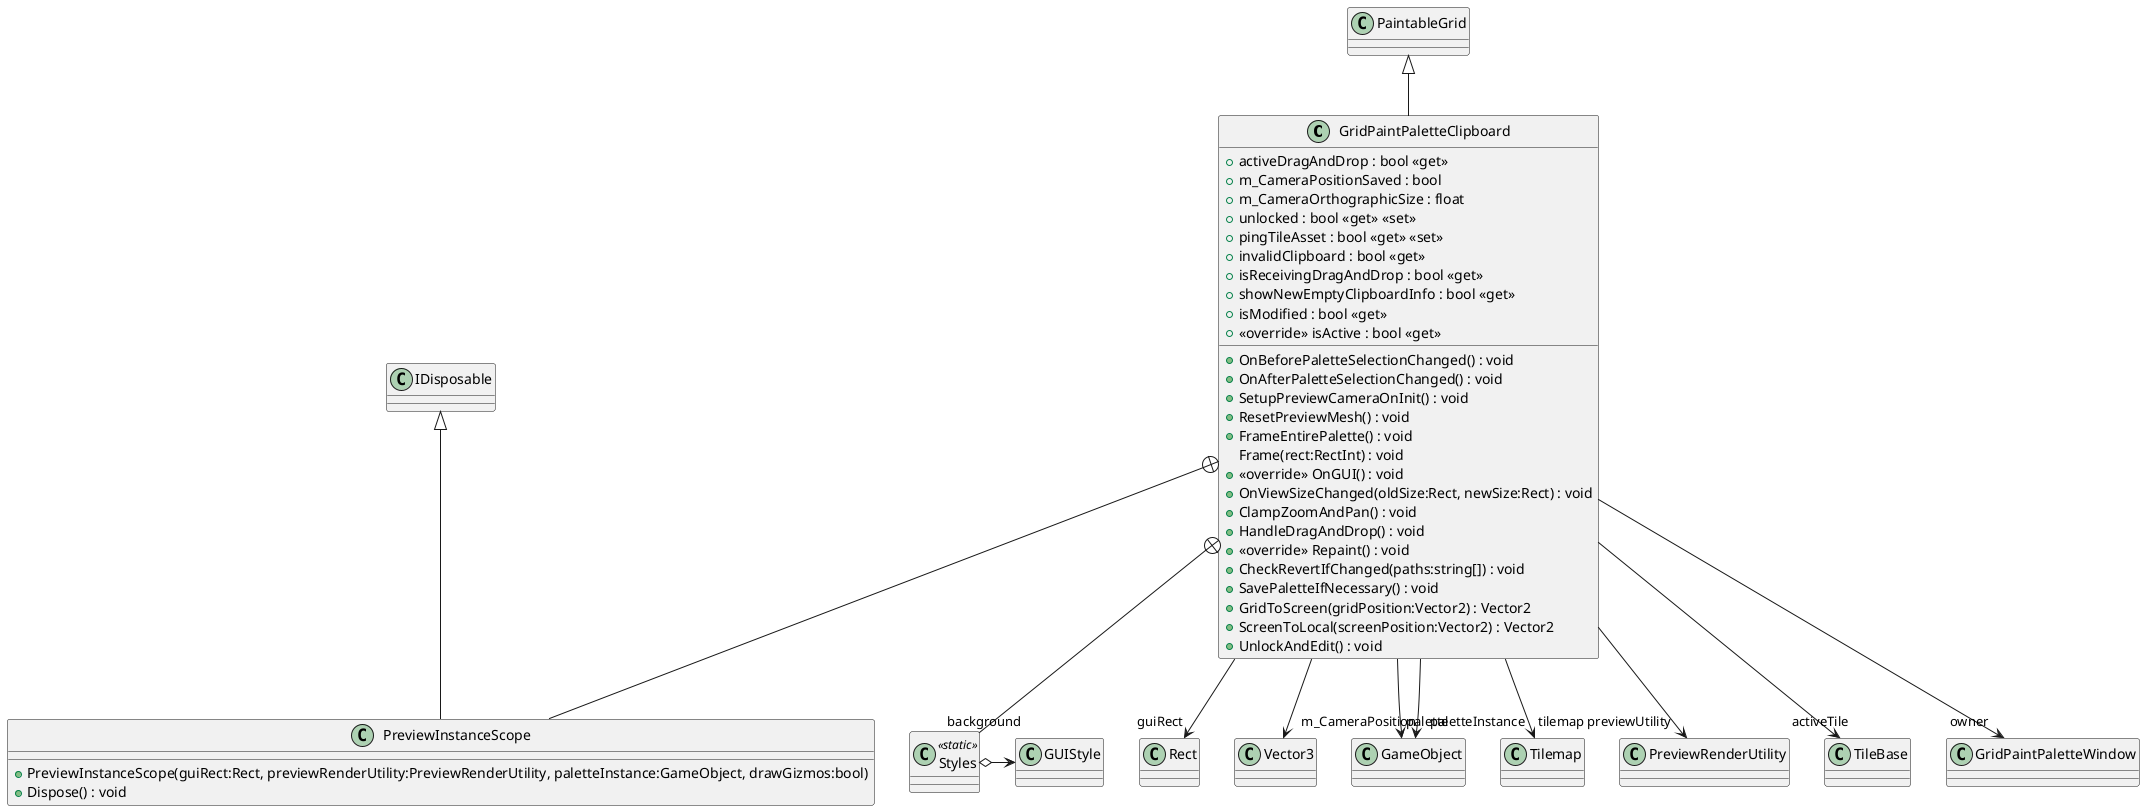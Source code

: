 @startuml
class GridPaintPaletteClipboard {
    + activeDragAndDrop : bool <<get>>
    + m_CameraPositionSaved : bool
    + m_CameraOrthographicSize : float
    + unlocked : bool <<get>> <<set>>
    + pingTileAsset : bool <<get>> <<set>>
    + invalidClipboard : bool <<get>>
    + isReceivingDragAndDrop : bool <<get>>
    + showNewEmptyClipboardInfo : bool <<get>>
    + isModified : bool <<get>>
    + OnBeforePaletteSelectionChanged() : void
    + OnAfterPaletteSelectionChanged() : void
    + SetupPreviewCameraOnInit() : void
    + ResetPreviewMesh() : void
    + FrameEntirePalette() : void
    Frame(rect:RectInt) : void
    + <<override>> OnGUI() : void
    + OnViewSizeChanged(oldSize:Rect, newSize:Rect) : void
    + ClampZoomAndPan() : void
    + HandleDragAndDrop() : void
    + <<override>> Repaint() : void
    + <<override>> isActive : bool <<get>>
    + CheckRevertIfChanged(paths:string[]) : void
    + SavePaletteIfNecessary() : void
    + GridToScreen(gridPosition:Vector2) : Vector2
    + ScreenToLocal(screenPosition:Vector2) : Vector2
    + UnlockAndEdit() : void
}
class Styles <<static>> {
}
class PreviewInstanceScope {
    + PreviewInstanceScope(guiRect:Rect, previewRenderUtility:PreviewRenderUtility, paletteInstance:GameObject, drawGizmos:bool)
    + Dispose() : void
}
PaintableGrid <|-- GridPaintPaletteClipboard
GridPaintPaletteClipboard --> "guiRect" Rect
GridPaintPaletteClipboard --> "m_CameraPosition" Vector3
GridPaintPaletteClipboard --> "palette" GameObject
GridPaintPaletteClipboard --> "paletteInstance" GameObject
GridPaintPaletteClipboard --> "tilemap" Tilemap
GridPaintPaletteClipboard --> "previewUtility" PreviewRenderUtility
GridPaintPaletteClipboard --> "activeTile" TileBase
GridPaintPaletteClipboard --> "owner" GridPaintPaletteWindow
GridPaintPaletteClipboard +-- Styles
Styles o-> "background" GUIStyle
GridPaintPaletteClipboard +-- PreviewInstanceScope
IDisposable <|-- PreviewInstanceScope
@enduml
